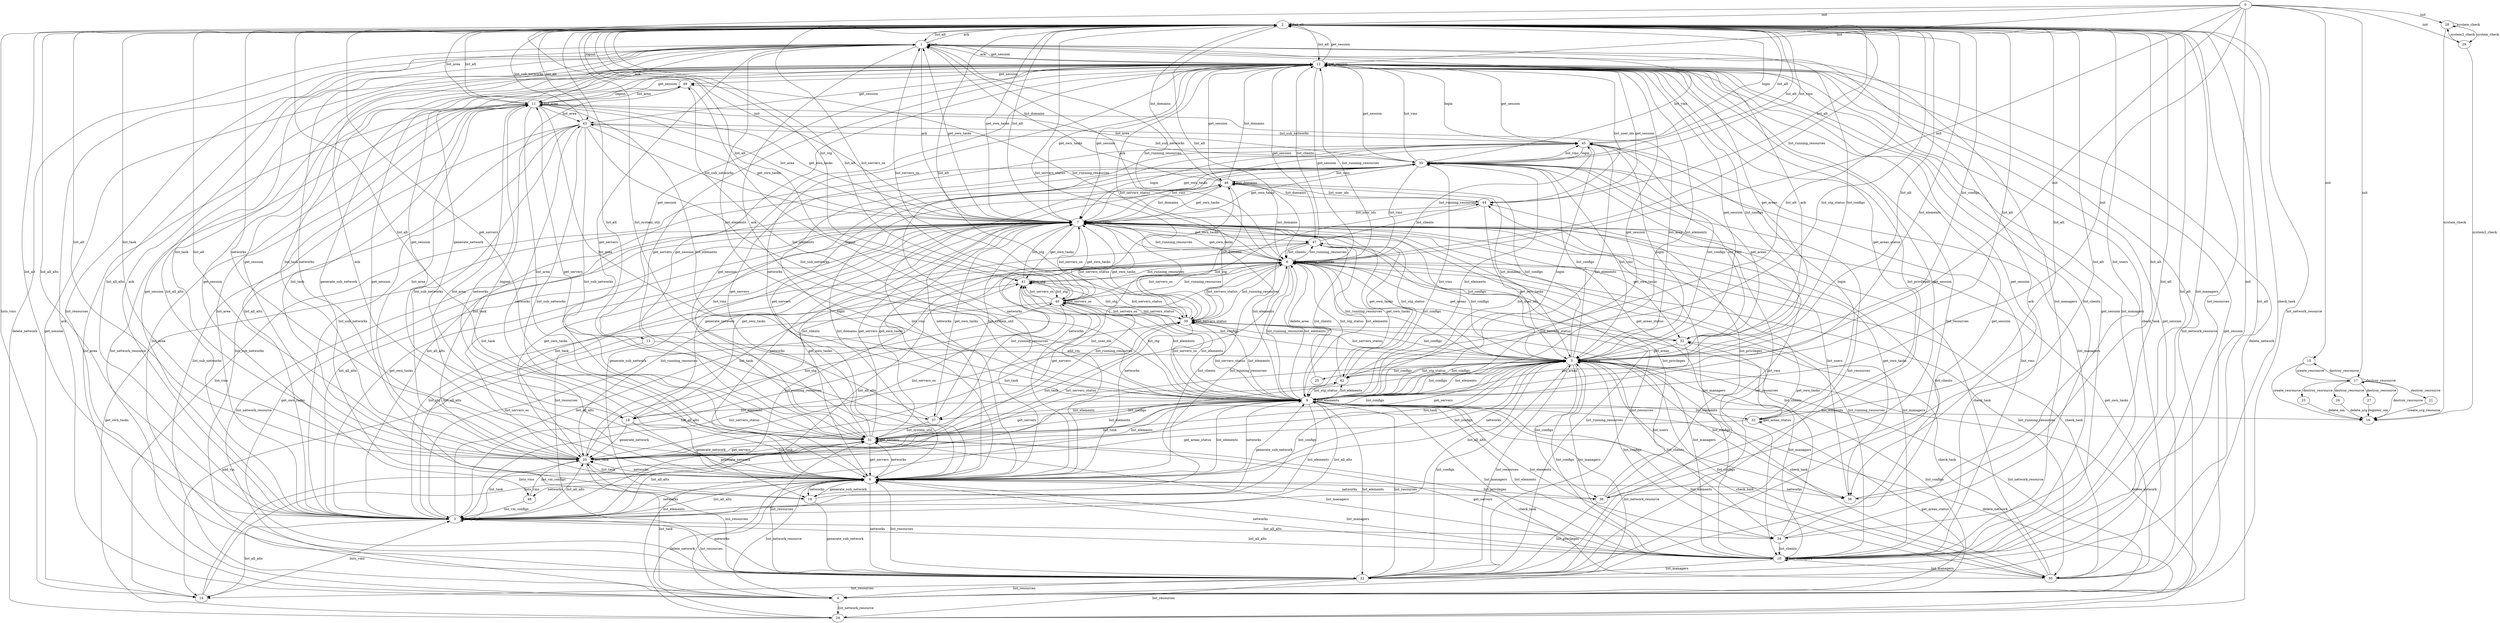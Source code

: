digraph  {
0;
1;
2;
3;
4;
5;
6;
7;
8;
9;
10;
11;
12;
13;
14;
15;
16;
17;
18;
19;
20;
21;
22;
23;
24;
25;
26;
27;
28;
29;
30;
31;
32;
33;
34;
35;
36;
37;
38;
39;
40;
41;
42;
43;
44;
45;
46;
47;
48;
49;
0 -> 15  [label="init"];
0 -> 17  [label="init"];
0 -> 28  [label="init"];
0 -> 29  [label="init"];
0 -> 2  [label="init"];
0 -> 5  [label="init"];
0 -> 6  [label="init"];
0 -> 7  [label="init"];
0 -> 9  [label="init"];
0 -> 10  [label="init"];
0 -> 12  [label="init"];
1 -> 1  [label="ack"];
1 -> 2  [label="ack"];
1 -> 3  [label="ack"];
1 -> 4  [label="ack"];
1 -> 5  [label="ack"];
1 -> 6  [label="ack"];
1 -> 7  [label="ack"];
1 -> 8  [label="ack"];
1 -> 9  [label="ack"];
1 -> 10  [label="ack"];
1 -> 11  [label="ack"];
1 -> 12  [label="ack"];
2 -> 1  [label="list_alt"];
2 -> 2  [label="list_alt"];
2 -> 3  [label="list_alt"];
2 -> 33  [label="list_alt"];
2 -> 22  [label="list_alt"];
2 -> 34  [label="list_alt"];
2 -> 5  [label="list_alt"];
2 -> 35  [label="list_alt"];
2 -> 6  [label="list_alt"];
2 -> 20  [label="list_alt"];
2 -> 36  [label="list_alt"];
2 -> 31  [label="list_alt"];
2 -> 37  [label="list_alt"];
2 -> 7  [label="list_alt"];
2 -> 8  [label="list_alt"];
2 -> 38  [label="list_alt"];
2 -> 9  [label="list_alt"];
2 -> 10  [label="list_alt"];
2 -> 11  [label="list_alt"];
2 -> 39  [label="list_alt"];
2 -> 40  [label="list_alt"];
2 -> 41  [label="list_alt"];
2 -> 42  [label="list_alt"];
2 -> 43  [label="list_alt"];
2 -> 44  [label="list_alt"];
2 -> 45  [label="list_alt"];
2 -> 12  [label="list_alt"];
3 -> 1  [label="list_all_alts"];
3 -> 2  [label="list_all_alts"];
3 -> 3  [label="list_all_alts"];
3 -> 14  [label="list_all_alts"];
3 -> 34  [label="list_all_alts"];
3 -> 5  [label="list_all_alts"];
3 -> 6  [label="list_all_alts"];
3 -> 20  [label="list_all_alts"];
3 -> 31  [label="list_all_alts"];
3 -> 7  [label="list_all_alts"];
3 -> 8  [label="list_all_alts"];
3 -> 9  [label="list_all_alts"];
3 -> 46  [label="list_all_alts"];
3 -> 10  [label="list_all_alts"];
3 -> 11  [label="list_all_alts"];
3 -> 39  [label="list_all_alts"];
3 -> 40  [label="list_all_alts"];
3 -> 41  [label="list_all_alts"];
3 -> 12  [label="list_all_alts"];
4 -> 24  [label="list_network_resource"];
4 -> 2  [label="list_network_resource"];
4 -> 5  [label="list_network_resource"];
4 -> 7  [label="list_network_resource"];
4 -> 8  [label="list_network_resource"];
4 -> 9  [label="list_network_resource"];
4 -> 11  [label="list_network_resource"];
4 -> 12  [label="list_network_resource"];
5 -> 1  [label="list_configs"];
5 -> 25  [label="list_configs"];
5 -> 30  [label="list_configs"];
5 -> 2  [label="list_configs"];
5 -> 3  [label="list_configs"];
5 -> 22  [label="list_configs"];
5 -> 4  [label="list_configs"];
5 -> 34  [label="list_configs"];
5 -> 5  [label="list_configs"];
5 -> 47  [label="list_configs"];
5 -> 35  [label="list_configs"];
5 -> 6  [label="list_configs"];
5 -> 20  [label="list_configs"];
5 -> 36  [label="list_configs"];
5 -> 31  [label="list_configs"];
5 -> 7  [label="list_configs"];
5 -> 8  [label="list_configs"];
5 -> 38  [label="list_configs"];
5 -> 9  [label="list_configs"];
5 -> 46  [label="list_configs"];
5 -> 10  [label="list_configs"];
5 -> 39  [label="list_configs"];
5 -> 40  [label="list_configs"];
5 -> 42  [label="list_configs"];
5 -> 45  [label="list_configs"];
5 -> 12  [label="list_configs"];
6 -> 1  [label="list_running_resources"];
6 -> 30  [label="list_running_resources"];
6 -> 2  [label="list_running_resources"];
6 -> 3  [label="list_running_resources"];
6 -> 22  [label="list_running_resources"];
6 -> 5  [label="list_running_resources"];
6 -> 47  [label="list_running_resources"];
6 -> 6  [label="list_running_resources"];
6 -> 20  [label="list_running_resources"];
6 -> 31  [label="list_running_resources"];
6 -> 37  [label="list_running_resources"];
6 -> 7  [label="list_running_resources"];
6 -> 8  [label="list_running_resources"];
6 -> 9  [label="list_running_resources"];
6 -> 10  [label="list_running_resources"];
6 -> 39  [label="list_running_resources"];
6 -> 40  [label="list_running_resources"];
6 -> 41  [label="list_running_resources"];
6 -> 45  [label="list_running_resources"];
6 -> 49  [label="list_running_resources"];
6 -> 12  [label="list_running_resources"];
7 -> 1  [label="get_own_tasks"];
7 -> 18  [label="get_own_tasks"];
7 -> 24  [label="get_own_tasks"];
7 -> 30  [label="get_own_tasks"];
7 -> 2  [label="get_own_tasks"];
7 -> 3  [label="get_own_tasks"];
7 -> 22  [label="get_own_tasks"];
7 -> 5  [label="get_own_tasks"];
7 -> 47  [label="get_own_tasks"];
7 -> 35  [label="get_own_tasks"];
7 -> 6  [label="get_own_tasks"];
7 -> 20  [label="get_own_tasks"];
7 -> 36  [label="get_own_tasks"];
7 -> 31  [label="get_own_tasks"];
7 -> 37  [label="get_own_tasks"];
7 -> 7  [label="get_own_tasks"];
7 -> 8  [label="get_own_tasks"];
7 -> 9  [label="get_own_tasks"];
7 -> 46  [label="get_own_tasks"];
7 -> 10  [label="get_own_tasks"];
7 -> 32  [label="get_own_tasks"];
7 -> 11  [label="get_own_tasks"];
7 -> 39  [label="get_own_tasks"];
7 -> 40  [label="get_own_tasks"];
7 -> 41  [label="get_own_tasks"];
7 -> 42  [label="get_own_tasks"];
7 -> 43  [label="get_own_tasks"];
7 -> 45  [label="get_own_tasks"];
7 -> 12  [label="get_own_tasks"];
8 -> 1  [label="networks"];
8 -> 19  [label="networks"];
8 -> 2  [label="networks"];
8 -> 3  [label="networks"];
8 -> 22  [label="networks"];
8 -> 4  [label="networks"];
8 -> 5  [label="networks"];
8 -> 35  [label="networks"];
8 -> 48  [label="networks"];
8 -> 6  [label="networks"];
8 -> 20  [label="networks"];
8 -> 36  [label="networks"];
8 -> 31  [label="networks"];
8 -> 7  [label="networks"];
8 -> 8  [label="networks"];
8 -> 38  [label="networks"];
8 -> 9  [label="networks"];
8 -> 46  [label="networks"];
8 -> 10  [label="networks"];
8 -> 11  [label="networks"];
8 -> 43  [label="networks"];
8 -> 45  [label="networks"];
8 -> 12  [label="networks"];
9 -> 16  [label="list_elements"];
9 -> 1  [label="list_elements"];
9 -> 18  [label="list_elements"];
9 -> 24  [label="list_elements"];
9 -> 30  [label="list_elements"];
9 -> 2  [label="list_elements"];
9 -> 3  [label="list_elements"];
9 -> 33  [label="list_elements"];
9 -> 22  [label="list_elements"];
9 -> 34  [label="list_elements"];
9 -> 5  [label="list_elements"];
9 -> 47  [label="list_elements"];
9 -> 35  [label="list_elements"];
9 -> 6  [label="list_elements"];
9 -> 20  [label="list_elements"];
9 -> 31  [label="list_elements"];
9 -> 37  [label="list_elements"];
9 -> 7  [label="list_elements"];
9 -> 8  [label="list_elements"];
9 -> 9  [label="list_elements"];
9 -> 10  [label="list_elements"];
9 -> 11  [label="list_elements"];
9 -> 39  [label="list_elements"];
9 -> 40  [label="list_elements"];
9 -> 41  [label="list_elements"];
9 -> 42  [label="list_elements"];
9 -> 45  [label="list_elements"];
9 -> 49  [label="list_elements"];
9 -> 12  [label="list_elements"];
10 -> 1  [label="list_managers"];
10 -> 30  [label="list_managers"];
10 -> 2  [label="list_managers"];
10 -> 22  [label="list_managers"];
10 -> 5  [label="list_managers"];
10 -> 6  [label="list_managers"];
10 -> 31  [label="list_managers"];
10 -> 7  [label="list_managers"];
10 -> 8  [label="list_managers"];
10 -> 9  [label="list_managers"];
10 -> 10  [label="list_managers"];
10 -> 32  [label="list_managers"];
10 -> 39  [label="list_managers"];
10 -> 45  [label="list_managers"];
10 -> 12  [label="list_managers"];
11 -> 2  [label="list_area"];
11 -> 3  [label="list_area"];
11 -> 22  [label="list_area"];
11 -> 4  [label="list_area"];
11 -> 5  [label="list_area"];
11 -> 35  [label="list_area"];
11 -> 20  [label="list_area"];
11 -> 31  [label="list_area"];
11 -> 7  [label="list_area"];
11 -> 8  [label="list_area"];
11 -> 9  [label="list_area"];
11 -> 11  [label="list_area"];
11 -> 43  [label="list_area"];
11 -> 49  [label="list_area"];
12 -> 1  [label="get_session"];
12 -> 13  [label="get_session"];
12 -> 18  [label="get_session"];
12 -> 19  [label="get_session"];
12 -> 30  [label="get_session"];
12 -> 2  [label="get_session"];
12 -> 3  [label="get_session"];
12 -> 22  [label="get_session"];
12 -> 14  [label="get_session"];
12 -> 4  [label="get_session"];
12 -> 5  [label="get_session"];
12 -> 47  [label="get_session"];
12 -> 35  [label="get_session"];
12 -> 48  [label="get_session"];
12 -> 6  [label="get_session"];
12 -> 20  [label="get_session"];
12 -> 36  [label="get_session"];
12 -> 31  [label="get_session"];
12 -> 7  [label="get_session"];
12 -> 8  [label="get_session"];
12 -> 38  [label="get_session"];
12 -> 9  [label="get_session"];
12 -> 46  [label="get_session"];
12 -> 10  [label="get_session"];
12 -> 11  [label="get_session"];
12 -> 43  [label="get_session"];
12 -> 44  [label="get_session"];
12 -> 45  [label="get_session"];
12 -> 49  [label="get_session"];
12 -> 12  [label="get_session"];
13 -> 14  [label="add_vm"];
13 -> 5  [label="add_vm"];
14 -> 2  [label="lists_vms"];
14 -> 3  [label="lists_vms"];
14 -> 5  [label="lists_vms"];
14 -> 42  [label="lists_vms"];
15 -> 16  [label="create_resrource"];
15 -> 17  [label="create_resrource"];
17 -> 16  [label="destroy_resrource"];
17 -> 15  [label="destroy_resrource"];
17 -> 21  [label="destroy_resrource"];
17 -> 23  [label="destroy_resrource"];
17 -> 26  [label="destroy_resrource"];
17 -> 17  [label="destroy_resrource"];
17 -> 27  [label="destroy_resrource"];
18 -> 19  [label="generate_network"];
18 -> 20  [label="generate_network"];
18 -> 7  [label="generate_network"];
18 -> 8  [label="generate_network"];
18 -> 12  [label="generate_network"];
19 -> 22  [label="generate_sub_network"];
19 -> 7  [label="generate_sub_network"];
19 -> 8  [label="generate_sub_network"];
19 -> 9  [label="generate_sub_network"];
19 -> 12  [label="generate_sub_network"];
20 -> 1  [label="list_task"];
20 -> 2  [label="list_task"];
20 -> 3  [label="list_task"];
20 -> 4  [label="list_task"];
20 -> 5  [label="list_task"];
20 -> 47  [label="list_task"];
20 -> 35  [label="list_task"];
20 -> 6  [label="list_task"];
20 -> 20  [label="list_task"];
20 -> 31  [label="list_task"];
20 -> 7  [label="list_task"];
20 -> 8  [label="list_task"];
20 -> 9  [label="list_task"];
20 -> 11  [label="list_task"];
20 -> 39  [label="list_task"];
20 -> 40  [label="list_task"];
20 -> 12  [label="list_task"];
21 -> 16  [label="create_srg_resource"];
22 -> 1  [label="list_resources"];
22 -> 24  [label="list_resources"];
22 -> 2  [label="list_resources"];
22 -> 3  [label="list_resources"];
22 -> 14  [label="list_resources"];
22 -> 4  [label="list_resources"];
22 -> 5  [label="list_resources"];
22 -> 47  [label="list_resources"];
22 -> 35  [label="list_resources"];
22 -> 20  [label="list_resources"];
22 -> 31  [label="list_resources"];
22 -> 7  [label="list_resources"];
22 -> 8  [label="list_resources"];
22 -> 9  [label="list_resources"];
22 -> 44  [label="list_resources"];
22 -> 12  [label="list_resources"];
23 -> 16  [label="delete_om"];
24 -> 1  [label="delete_network"];
24 -> 5  [label="delete_network"];
24 -> 8  [label="delete_network"];
24 -> 9  [label="delete_network"];
24 -> 12  [label="delete_network"];
25 -> 6  [label="delete_area"];
26 -> 16  [label="delete_srg"];
27 -> 16  [label="register_om"];
28 -> 16  [label="system_check"];
28 -> 28  [label="system_check"];
28 -> 29  [label="system_check"];
29 -> 16  [label="system2_check"];
29 -> 28  [label="system2_check"];
30 -> 2  [label="check_task"];
30 -> 5  [label="check_task"];
30 -> 6  [label="check_task"];
30 -> 31  [label="check_task"];
30 -> 7  [label="check_task"];
30 -> 9  [label="check_task"];
30 -> 32  [label="check_task"];
30 -> 12  [label="check_task"];
31 -> 1  [label="get_servers"];
31 -> 2  [label="get_servers"];
31 -> 5  [label="get_servers"];
31 -> 35  [label="get_servers"];
31 -> 20  [label="get_servers"];
31 -> 31  [label="get_servers"];
31 -> 7  [label="get_servers"];
31 -> 8  [label="get_servers"];
31 -> 9  [label="get_servers"];
31 -> 10  [label="get_servers"];
31 -> 11  [label="get_servers"];
31 -> 41  [label="get_servers"];
31 -> 45  [label="get_servers"];
31 -> 12  [label="get_servers"];
32 -> 5  [label="get_areas"];
32 -> 35  [label="get_areas"];
32 -> 6  [label="get_areas"];
32 -> 9  [label="get_areas"];
32 -> 12  [label="get_areas"];
33 -> 33  [label="get_areas_status"];
33 -> 4  [label="get_areas_status"];
33 -> 20  [label="get_areas_status"];
33 -> 7  [label="get_areas_status"];
33 -> 12  [label="get_areas_status"];
34 -> 5  [label="list_clients"];
34 -> 6  [label="list_clients"];
34 -> 7  [label="list_clients"];
34 -> 10  [label="list_clients"];
34 -> 12  [label="list_clients"];
35 -> 1  [label="list_vms"];
35 -> 2  [label="list_vms"];
35 -> 22  [label="list_vms"];
35 -> 14  [label="list_vms"];
35 -> 5  [label="list_vms"];
35 -> 35  [label="list_vms"];
35 -> 6  [label="list_vms"];
35 -> 31  [label="list_vms"];
35 -> 7  [label="list_vms"];
35 -> 8  [label="list_vms"];
35 -> 9  [label="list_vms"];
35 -> 46  [label="list_vms"];
35 -> 10  [label="list_vms"];
35 -> 32  [label="list_vms"];
35 -> 45  [label="list_vms"];
35 -> 12  [label="list_vms"];
36 -> 2  [label="list_users"];
36 -> 5  [label="list_users"];
36 -> 7  [label="list_users"];
37 -> 2  [label="list_system_util"];
37 -> 31  [label="list_system_util"];
37 -> 7  [label="list_system_util"];
38 -> 22  [label="list_privileges"];
38 -> 7  [label="list_privileges"];
38 -> 8  [label="list_privileges"];
38 -> 44  [label="list_privileges"];
38 -> 12  [label="list_privileges"];
39 -> 2  [label="list_servers_status"];
39 -> 3  [label="list_servers_status"];
39 -> 5  [label="list_servers_status"];
39 -> 6  [label="list_servers_status"];
39 -> 20  [label="list_servers_status"];
39 -> 7  [label="list_servers_status"];
39 -> 9  [label="list_servers_status"];
39 -> 32  [label="list_servers_status"];
39 -> 39  [label="list_servers_status"];
39 -> 40  [label="list_servers_status"];
39 -> 41  [label="list_servers_status"];
39 -> 12  [label="list_servers_status"];
40 -> 1  [label="list_servers_os"];
40 -> 2  [label="list_servers_os"];
40 -> 3  [label="list_servers_os"];
40 -> 6  [label="list_servers_os"];
40 -> 20  [label="list_servers_os"];
40 -> 7  [label="list_servers_os"];
40 -> 9  [label="list_servers_os"];
40 -> 39  [label="list_servers_os"];
40 -> 40  [label="list_servers_os"];
40 -> 41  [label="list_servers_os"];
41 -> 2  [label="list_stg"];
41 -> 3  [label="list_stg"];
41 -> 6  [label="list_stg"];
41 -> 20  [label="list_stg"];
41 -> 7  [label="list_stg"];
41 -> 9  [label="list_stg"];
41 -> 39  [label="list_stg"];
41 -> 40  [label="list_stg"];
41 -> 41  [label="list_stg"];
42 -> 2  [label="list_stg_status"];
42 -> 5  [label="list_stg_status"];
42 -> 6  [label="list_stg_status"];
42 -> 7  [label="list_stg_status"];
42 -> 9  [label="list_stg_status"];
43 -> 2  [label="list_sub_networks"];
43 -> 3  [label="list_sub_networks"];
43 -> 22  [label="list_sub_networks"];
43 -> 4  [label="list_sub_networks"];
43 -> 35  [label="list_sub_networks"];
43 -> 20  [label="list_sub_networks"];
43 -> 31  [label="list_sub_networks"];
43 -> 7  [label="list_sub_networks"];
43 -> 8  [label="list_sub_networks"];
43 -> 9  [label="list_sub_networks"];
43 -> 45  [label="list_sub_networks"];
44 -> 7  [label="list_user_ids"];
44 -> 8  [label="list_user_ids"];
44 -> 9  [label="list_user_ids"];
44 -> 46  [label="list_user_ids"];
44 -> 12  [label="list_user_ids"];
45 -> 2  [label="login"];
45 -> 33  [label="login"];
45 -> 5  [label="login"];
45 -> 35  [label="login"];
45 -> 7  [label="login"];
45 -> 8  [label="login"];
45 -> 9  [label="login"];
45 -> 12  [label="login"];
46 -> 1  [label="list_domains"];
46 -> 2  [label="list_domains"];
46 -> 5  [label="list_domains"];
46 -> 6  [label="list_domains"];
46 -> 7  [label="list_domains"];
46 -> 8  [label="list_domains"];
46 -> 46  [label="list_domains"];
46 -> 39  [label="list_domains"];
46 -> 44  [label="list_domains"];
46 -> 12  [label="list_domains"];
47 -> 18  [label="list_clients"];
47 -> 19  [label="list_clients"];
47 -> 6  [label="list_clients"];
47 -> 9  [label="list_clients"];
47 -> 44  [label="list_clients"];
47 -> 12  [label="list_clients"];
48 -> 3  [label="list_vm_configs"];
48 -> 20  [label="list_vm_configs"];
49 -> 2  [label="logout"];
49 -> 8  [label="logout"];
49 -> 9  [label="logout"];
49 -> 11  [label="logout"];
}
